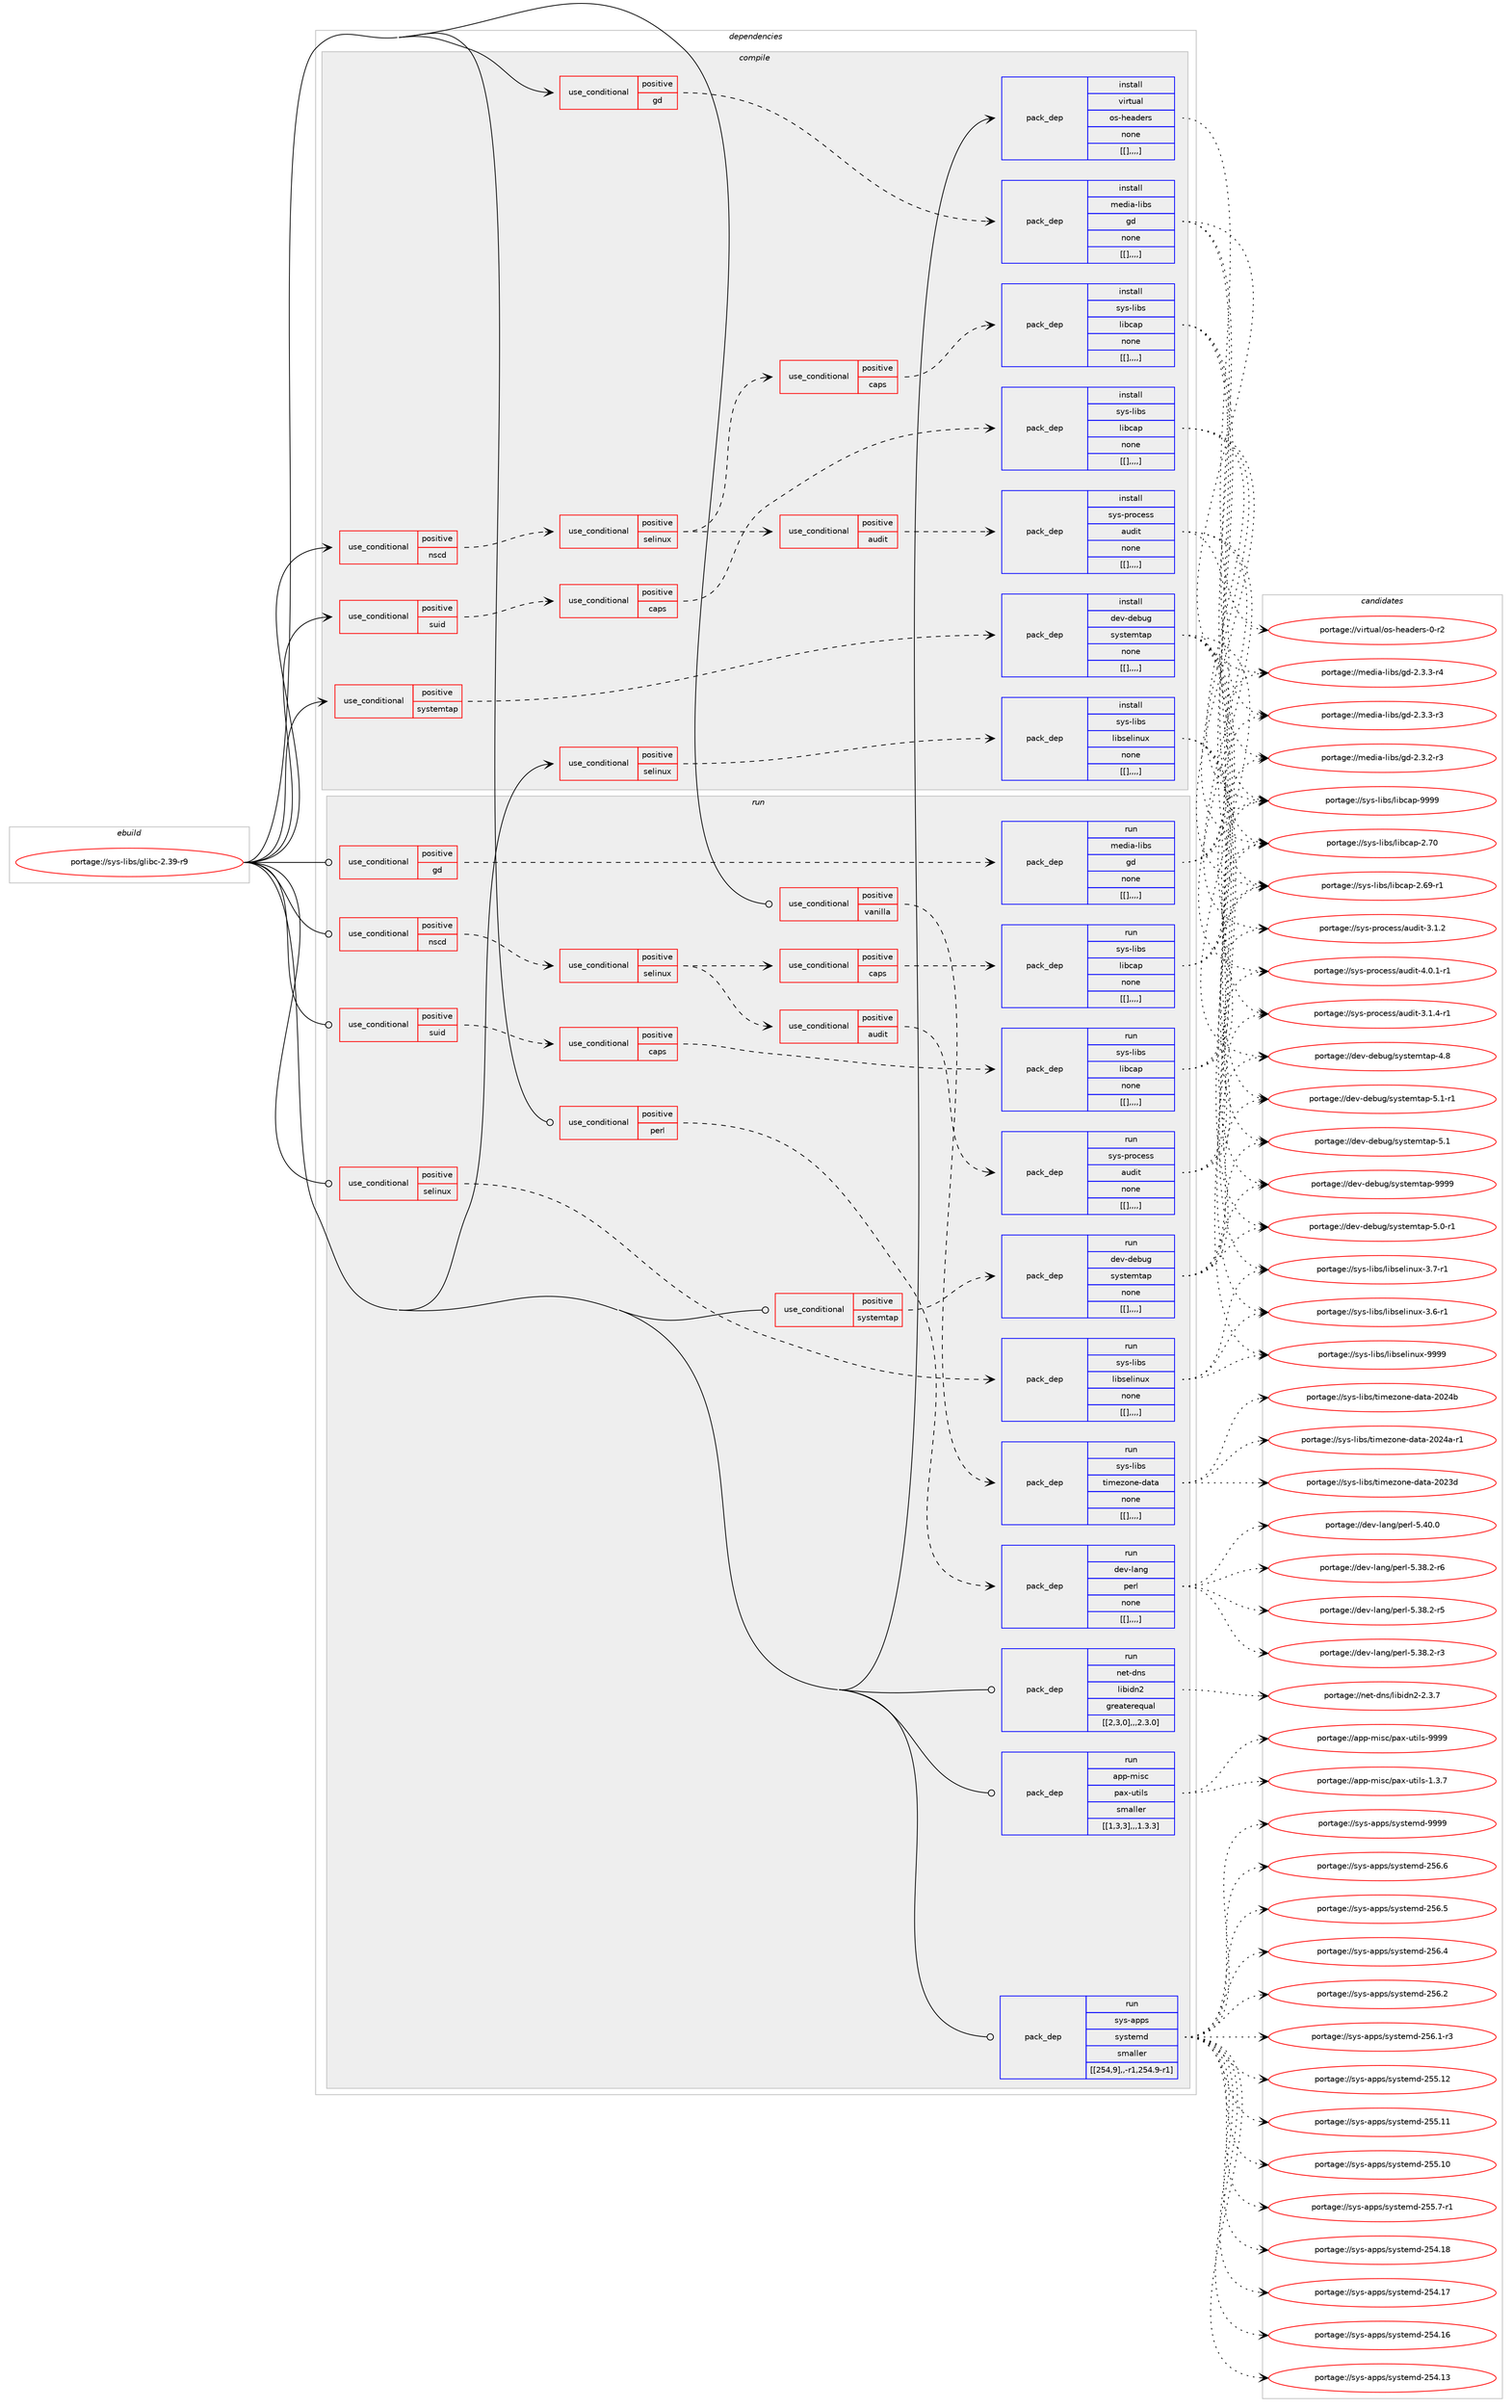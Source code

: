 digraph prolog {

# *************
# Graph options
# *************

newrank=true;
concentrate=true;
compound=true;
graph [rankdir=LR,fontname=Helvetica,fontsize=10,ranksep=1.5];#, ranksep=2.5, nodesep=0.2];
edge  [arrowhead=vee];
node  [fontname=Helvetica,fontsize=10];

# **********
# The ebuild
# **********

subgraph cluster_leftcol {
color=gray;
label=<<i>ebuild</i>>;
id [label="portage://sys-libs/glibc-2.39-r9", color=red, width=4, href="../sys-libs/glibc-2.39-r9.svg"];
}

# ****************
# The dependencies
# ****************

subgraph cluster_midcol {
color=gray;
label=<<i>dependencies</i>>;
subgraph cluster_compile {
fillcolor="#eeeeee";
style=filled;
label=<<i>compile</i>>;
subgraph cond9827 {
dependency26524 [label=<<TABLE BORDER="0" CELLBORDER="1" CELLSPACING="0" CELLPADDING="4"><TR><TD ROWSPAN="3" CELLPADDING="10">use_conditional</TD></TR><TR><TD>positive</TD></TR><TR><TD>gd</TD></TR></TABLE>>, shape=none, color=red];
subgraph pack16619 {
dependency26525 [label=<<TABLE BORDER="0" CELLBORDER="1" CELLSPACING="0" CELLPADDING="4" WIDTH="220"><TR><TD ROWSPAN="6" CELLPADDING="30">pack_dep</TD></TR><TR><TD WIDTH="110">install</TD></TR><TR><TD>media-libs</TD></TR><TR><TD>gd</TD></TR><TR><TD>none</TD></TR><TR><TD>[[],,,,]</TD></TR></TABLE>>, shape=none, color=blue];
}
dependency26524:e -> dependency26525:w [weight=20,style="dashed",arrowhead="vee"];
}
id:e -> dependency26524:w [weight=20,style="solid",arrowhead="vee"];
subgraph cond9828 {
dependency26526 [label=<<TABLE BORDER="0" CELLBORDER="1" CELLSPACING="0" CELLPADDING="4"><TR><TD ROWSPAN="3" CELLPADDING="10">use_conditional</TD></TR><TR><TD>positive</TD></TR><TR><TD>nscd</TD></TR></TABLE>>, shape=none, color=red];
subgraph cond9829 {
dependency26527 [label=<<TABLE BORDER="0" CELLBORDER="1" CELLSPACING="0" CELLPADDING="4"><TR><TD ROWSPAN="3" CELLPADDING="10">use_conditional</TD></TR><TR><TD>positive</TD></TR><TR><TD>selinux</TD></TR></TABLE>>, shape=none, color=red];
subgraph cond9830 {
dependency26528 [label=<<TABLE BORDER="0" CELLBORDER="1" CELLSPACING="0" CELLPADDING="4"><TR><TD ROWSPAN="3" CELLPADDING="10">use_conditional</TD></TR><TR><TD>positive</TD></TR><TR><TD>audit</TD></TR></TABLE>>, shape=none, color=red];
subgraph pack16620 {
dependency26529 [label=<<TABLE BORDER="0" CELLBORDER="1" CELLSPACING="0" CELLPADDING="4" WIDTH="220"><TR><TD ROWSPAN="6" CELLPADDING="30">pack_dep</TD></TR><TR><TD WIDTH="110">install</TD></TR><TR><TD>sys-process</TD></TR><TR><TD>audit</TD></TR><TR><TD>none</TD></TR><TR><TD>[[],,,,]</TD></TR></TABLE>>, shape=none, color=blue];
}
dependency26528:e -> dependency26529:w [weight=20,style="dashed",arrowhead="vee"];
}
dependency26527:e -> dependency26528:w [weight=20,style="dashed",arrowhead="vee"];
subgraph cond9831 {
dependency26530 [label=<<TABLE BORDER="0" CELLBORDER="1" CELLSPACING="0" CELLPADDING="4"><TR><TD ROWSPAN="3" CELLPADDING="10">use_conditional</TD></TR><TR><TD>positive</TD></TR><TR><TD>caps</TD></TR></TABLE>>, shape=none, color=red];
subgraph pack16621 {
dependency26531 [label=<<TABLE BORDER="0" CELLBORDER="1" CELLSPACING="0" CELLPADDING="4" WIDTH="220"><TR><TD ROWSPAN="6" CELLPADDING="30">pack_dep</TD></TR><TR><TD WIDTH="110">install</TD></TR><TR><TD>sys-libs</TD></TR><TR><TD>libcap</TD></TR><TR><TD>none</TD></TR><TR><TD>[[],,,,]</TD></TR></TABLE>>, shape=none, color=blue];
}
dependency26530:e -> dependency26531:w [weight=20,style="dashed",arrowhead="vee"];
}
dependency26527:e -> dependency26530:w [weight=20,style="dashed",arrowhead="vee"];
}
dependency26526:e -> dependency26527:w [weight=20,style="dashed",arrowhead="vee"];
}
id:e -> dependency26526:w [weight=20,style="solid",arrowhead="vee"];
subgraph cond9832 {
dependency26532 [label=<<TABLE BORDER="0" CELLBORDER="1" CELLSPACING="0" CELLPADDING="4"><TR><TD ROWSPAN="3" CELLPADDING="10">use_conditional</TD></TR><TR><TD>positive</TD></TR><TR><TD>selinux</TD></TR></TABLE>>, shape=none, color=red];
subgraph pack16622 {
dependency26533 [label=<<TABLE BORDER="0" CELLBORDER="1" CELLSPACING="0" CELLPADDING="4" WIDTH="220"><TR><TD ROWSPAN="6" CELLPADDING="30">pack_dep</TD></TR><TR><TD WIDTH="110">install</TD></TR><TR><TD>sys-libs</TD></TR><TR><TD>libselinux</TD></TR><TR><TD>none</TD></TR><TR><TD>[[],,,,]</TD></TR></TABLE>>, shape=none, color=blue];
}
dependency26532:e -> dependency26533:w [weight=20,style="dashed",arrowhead="vee"];
}
id:e -> dependency26532:w [weight=20,style="solid",arrowhead="vee"];
subgraph cond9833 {
dependency26534 [label=<<TABLE BORDER="0" CELLBORDER="1" CELLSPACING="0" CELLPADDING="4"><TR><TD ROWSPAN="3" CELLPADDING="10">use_conditional</TD></TR><TR><TD>positive</TD></TR><TR><TD>suid</TD></TR></TABLE>>, shape=none, color=red];
subgraph cond9834 {
dependency26535 [label=<<TABLE BORDER="0" CELLBORDER="1" CELLSPACING="0" CELLPADDING="4"><TR><TD ROWSPAN="3" CELLPADDING="10">use_conditional</TD></TR><TR><TD>positive</TD></TR><TR><TD>caps</TD></TR></TABLE>>, shape=none, color=red];
subgraph pack16623 {
dependency26536 [label=<<TABLE BORDER="0" CELLBORDER="1" CELLSPACING="0" CELLPADDING="4" WIDTH="220"><TR><TD ROWSPAN="6" CELLPADDING="30">pack_dep</TD></TR><TR><TD WIDTH="110">install</TD></TR><TR><TD>sys-libs</TD></TR><TR><TD>libcap</TD></TR><TR><TD>none</TD></TR><TR><TD>[[],,,,]</TD></TR></TABLE>>, shape=none, color=blue];
}
dependency26535:e -> dependency26536:w [weight=20,style="dashed",arrowhead="vee"];
}
dependency26534:e -> dependency26535:w [weight=20,style="dashed",arrowhead="vee"];
}
id:e -> dependency26534:w [weight=20,style="solid",arrowhead="vee"];
subgraph cond9835 {
dependency26537 [label=<<TABLE BORDER="0" CELLBORDER="1" CELLSPACING="0" CELLPADDING="4"><TR><TD ROWSPAN="3" CELLPADDING="10">use_conditional</TD></TR><TR><TD>positive</TD></TR><TR><TD>systemtap</TD></TR></TABLE>>, shape=none, color=red];
subgraph pack16624 {
dependency26538 [label=<<TABLE BORDER="0" CELLBORDER="1" CELLSPACING="0" CELLPADDING="4" WIDTH="220"><TR><TD ROWSPAN="6" CELLPADDING="30">pack_dep</TD></TR><TR><TD WIDTH="110">install</TD></TR><TR><TD>dev-debug</TD></TR><TR><TD>systemtap</TD></TR><TR><TD>none</TD></TR><TR><TD>[[],,,,]</TD></TR></TABLE>>, shape=none, color=blue];
}
dependency26537:e -> dependency26538:w [weight=20,style="dashed",arrowhead="vee"];
}
id:e -> dependency26537:w [weight=20,style="solid",arrowhead="vee"];
subgraph pack16625 {
dependency26539 [label=<<TABLE BORDER="0" CELLBORDER="1" CELLSPACING="0" CELLPADDING="4" WIDTH="220"><TR><TD ROWSPAN="6" CELLPADDING="30">pack_dep</TD></TR><TR><TD WIDTH="110">install</TD></TR><TR><TD>virtual</TD></TR><TR><TD>os-headers</TD></TR><TR><TD>none</TD></TR><TR><TD>[[],,,,]</TD></TR></TABLE>>, shape=none, color=blue];
}
id:e -> dependency26539:w [weight=20,style="solid",arrowhead="vee"];
}
subgraph cluster_compileandrun {
fillcolor="#eeeeee";
style=filled;
label=<<i>compile and run</i>>;
}
subgraph cluster_run {
fillcolor="#eeeeee";
style=filled;
label=<<i>run</i>>;
subgraph cond9836 {
dependency26540 [label=<<TABLE BORDER="0" CELLBORDER="1" CELLSPACING="0" CELLPADDING="4"><TR><TD ROWSPAN="3" CELLPADDING="10">use_conditional</TD></TR><TR><TD>positive</TD></TR><TR><TD>gd</TD></TR></TABLE>>, shape=none, color=red];
subgraph pack16626 {
dependency26541 [label=<<TABLE BORDER="0" CELLBORDER="1" CELLSPACING="0" CELLPADDING="4" WIDTH="220"><TR><TD ROWSPAN="6" CELLPADDING="30">pack_dep</TD></TR><TR><TD WIDTH="110">run</TD></TR><TR><TD>media-libs</TD></TR><TR><TD>gd</TD></TR><TR><TD>none</TD></TR><TR><TD>[[],,,,]</TD></TR></TABLE>>, shape=none, color=blue];
}
dependency26540:e -> dependency26541:w [weight=20,style="dashed",arrowhead="vee"];
}
id:e -> dependency26540:w [weight=20,style="solid",arrowhead="odot"];
subgraph cond9837 {
dependency26542 [label=<<TABLE BORDER="0" CELLBORDER="1" CELLSPACING="0" CELLPADDING="4"><TR><TD ROWSPAN="3" CELLPADDING="10">use_conditional</TD></TR><TR><TD>positive</TD></TR><TR><TD>nscd</TD></TR></TABLE>>, shape=none, color=red];
subgraph cond9838 {
dependency26543 [label=<<TABLE BORDER="0" CELLBORDER="1" CELLSPACING="0" CELLPADDING="4"><TR><TD ROWSPAN="3" CELLPADDING="10">use_conditional</TD></TR><TR><TD>positive</TD></TR><TR><TD>selinux</TD></TR></TABLE>>, shape=none, color=red];
subgraph cond9839 {
dependency26544 [label=<<TABLE BORDER="0" CELLBORDER="1" CELLSPACING="0" CELLPADDING="4"><TR><TD ROWSPAN="3" CELLPADDING="10">use_conditional</TD></TR><TR><TD>positive</TD></TR><TR><TD>audit</TD></TR></TABLE>>, shape=none, color=red];
subgraph pack16627 {
dependency26545 [label=<<TABLE BORDER="0" CELLBORDER="1" CELLSPACING="0" CELLPADDING="4" WIDTH="220"><TR><TD ROWSPAN="6" CELLPADDING="30">pack_dep</TD></TR><TR><TD WIDTH="110">run</TD></TR><TR><TD>sys-process</TD></TR><TR><TD>audit</TD></TR><TR><TD>none</TD></TR><TR><TD>[[],,,,]</TD></TR></TABLE>>, shape=none, color=blue];
}
dependency26544:e -> dependency26545:w [weight=20,style="dashed",arrowhead="vee"];
}
dependency26543:e -> dependency26544:w [weight=20,style="dashed",arrowhead="vee"];
subgraph cond9840 {
dependency26546 [label=<<TABLE BORDER="0" CELLBORDER="1" CELLSPACING="0" CELLPADDING="4"><TR><TD ROWSPAN="3" CELLPADDING="10">use_conditional</TD></TR><TR><TD>positive</TD></TR><TR><TD>caps</TD></TR></TABLE>>, shape=none, color=red];
subgraph pack16628 {
dependency26547 [label=<<TABLE BORDER="0" CELLBORDER="1" CELLSPACING="0" CELLPADDING="4" WIDTH="220"><TR><TD ROWSPAN="6" CELLPADDING="30">pack_dep</TD></TR><TR><TD WIDTH="110">run</TD></TR><TR><TD>sys-libs</TD></TR><TR><TD>libcap</TD></TR><TR><TD>none</TD></TR><TR><TD>[[],,,,]</TD></TR></TABLE>>, shape=none, color=blue];
}
dependency26546:e -> dependency26547:w [weight=20,style="dashed",arrowhead="vee"];
}
dependency26543:e -> dependency26546:w [weight=20,style="dashed",arrowhead="vee"];
}
dependency26542:e -> dependency26543:w [weight=20,style="dashed",arrowhead="vee"];
}
id:e -> dependency26542:w [weight=20,style="solid",arrowhead="odot"];
subgraph cond9841 {
dependency26548 [label=<<TABLE BORDER="0" CELLBORDER="1" CELLSPACING="0" CELLPADDING="4"><TR><TD ROWSPAN="3" CELLPADDING="10">use_conditional</TD></TR><TR><TD>positive</TD></TR><TR><TD>perl</TD></TR></TABLE>>, shape=none, color=red];
subgraph pack16629 {
dependency26549 [label=<<TABLE BORDER="0" CELLBORDER="1" CELLSPACING="0" CELLPADDING="4" WIDTH="220"><TR><TD ROWSPAN="6" CELLPADDING="30">pack_dep</TD></TR><TR><TD WIDTH="110">run</TD></TR><TR><TD>dev-lang</TD></TR><TR><TD>perl</TD></TR><TR><TD>none</TD></TR><TR><TD>[[],,,,]</TD></TR></TABLE>>, shape=none, color=blue];
}
dependency26548:e -> dependency26549:w [weight=20,style="dashed",arrowhead="vee"];
}
id:e -> dependency26548:w [weight=20,style="solid",arrowhead="odot"];
subgraph cond9842 {
dependency26550 [label=<<TABLE BORDER="0" CELLBORDER="1" CELLSPACING="0" CELLPADDING="4"><TR><TD ROWSPAN="3" CELLPADDING="10">use_conditional</TD></TR><TR><TD>positive</TD></TR><TR><TD>selinux</TD></TR></TABLE>>, shape=none, color=red];
subgraph pack16630 {
dependency26551 [label=<<TABLE BORDER="0" CELLBORDER="1" CELLSPACING="0" CELLPADDING="4" WIDTH="220"><TR><TD ROWSPAN="6" CELLPADDING="30">pack_dep</TD></TR><TR><TD WIDTH="110">run</TD></TR><TR><TD>sys-libs</TD></TR><TR><TD>libselinux</TD></TR><TR><TD>none</TD></TR><TR><TD>[[],,,,]</TD></TR></TABLE>>, shape=none, color=blue];
}
dependency26550:e -> dependency26551:w [weight=20,style="dashed",arrowhead="vee"];
}
id:e -> dependency26550:w [weight=20,style="solid",arrowhead="odot"];
subgraph cond9843 {
dependency26552 [label=<<TABLE BORDER="0" CELLBORDER="1" CELLSPACING="0" CELLPADDING="4"><TR><TD ROWSPAN="3" CELLPADDING="10">use_conditional</TD></TR><TR><TD>positive</TD></TR><TR><TD>suid</TD></TR></TABLE>>, shape=none, color=red];
subgraph cond9844 {
dependency26553 [label=<<TABLE BORDER="0" CELLBORDER="1" CELLSPACING="0" CELLPADDING="4"><TR><TD ROWSPAN="3" CELLPADDING="10">use_conditional</TD></TR><TR><TD>positive</TD></TR><TR><TD>caps</TD></TR></TABLE>>, shape=none, color=red];
subgraph pack16631 {
dependency26554 [label=<<TABLE BORDER="0" CELLBORDER="1" CELLSPACING="0" CELLPADDING="4" WIDTH="220"><TR><TD ROWSPAN="6" CELLPADDING="30">pack_dep</TD></TR><TR><TD WIDTH="110">run</TD></TR><TR><TD>sys-libs</TD></TR><TR><TD>libcap</TD></TR><TR><TD>none</TD></TR><TR><TD>[[],,,,]</TD></TR></TABLE>>, shape=none, color=blue];
}
dependency26553:e -> dependency26554:w [weight=20,style="dashed",arrowhead="vee"];
}
dependency26552:e -> dependency26553:w [weight=20,style="dashed",arrowhead="vee"];
}
id:e -> dependency26552:w [weight=20,style="solid",arrowhead="odot"];
subgraph cond9845 {
dependency26555 [label=<<TABLE BORDER="0" CELLBORDER="1" CELLSPACING="0" CELLPADDING="4"><TR><TD ROWSPAN="3" CELLPADDING="10">use_conditional</TD></TR><TR><TD>positive</TD></TR><TR><TD>systemtap</TD></TR></TABLE>>, shape=none, color=red];
subgraph pack16632 {
dependency26556 [label=<<TABLE BORDER="0" CELLBORDER="1" CELLSPACING="0" CELLPADDING="4" WIDTH="220"><TR><TD ROWSPAN="6" CELLPADDING="30">pack_dep</TD></TR><TR><TD WIDTH="110">run</TD></TR><TR><TD>dev-debug</TD></TR><TR><TD>systemtap</TD></TR><TR><TD>none</TD></TR><TR><TD>[[],,,,]</TD></TR></TABLE>>, shape=none, color=blue];
}
dependency26555:e -> dependency26556:w [weight=20,style="dashed",arrowhead="vee"];
}
id:e -> dependency26555:w [weight=20,style="solid",arrowhead="odot"];
subgraph cond9846 {
dependency26557 [label=<<TABLE BORDER="0" CELLBORDER="1" CELLSPACING="0" CELLPADDING="4"><TR><TD ROWSPAN="3" CELLPADDING="10">use_conditional</TD></TR><TR><TD>positive</TD></TR><TR><TD>vanilla</TD></TR></TABLE>>, shape=none, color=red];
subgraph pack16633 {
dependency26558 [label=<<TABLE BORDER="0" CELLBORDER="1" CELLSPACING="0" CELLPADDING="4" WIDTH="220"><TR><TD ROWSPAN="6" CELLPADDING="30">pack_dep</TD></TR><TR><TD WIDTH="110">run</TD></TR><TR><TD>sys-libs</TD></TR><TR><TD>timezone-data</TD></TR><TR><TD>none</TD></TR><TR><TD>[[],,,,]</TD></TR></TABLE>>, shape=none, color=blue];
}
dependency26557:e -> dependency26558:w [weight=20,style="dashed",arrowhead="vee"];
}
id:e -> dependency26557:w [weight=20,style="solid",arrowhead="odot"];
subgraph pack16634 {
dependency26559 [label=<<TABLE BORDER="0" CELLBORDER="1" CELLSPACING="0" CELLPADDING="4" WIDTH="220"><TR><TD ROWSPAN="6" CELLPADDING="30">pack_dep</TD></TR><TR><TD WIDTH="110">run</TD></TR><TR><TD>net-dns</TD></TR><TR><TD>libidn2</TD></TR><TR><TD>greaterequal</TD></TR><TR><TD>[[2,3,0],,,2.3.0]</TD></TR></TABLE>>, shape=none, color=blue];
}
id:e -> dependency26559:w [weight=20,style="solid",arrowhead="odot"];
subgraph pack16635 {
dependency26560 [label=<<TABLE BORDER="0" CELLBORDER="1" CELLSPACING="0" CELLPADDING="4" WIDTH="220"><TR><TD ROWSPAN="6" CELLPADDING="30">pack_dep</TD></TR><TR><TD WIDTH="110">run</TD></TR><TR><TD>app-misc</TD></TR><TR><TD>pax-utils</TD></TR><TR><TD>smaller</TD></TR><TR><TD>[[1,3,3],,,1.3.3]</TD></TR></TABLE>>, shape=none, color=blue];
}
id:e -> dependency26560:w [weight=20,style="solid",arrowhead="odot"];
subgraph pack16636 {
dependency26561 [label=<<TABLE BORDER="0" CELLBORDER="1" CELLSPACING="0" CELLPADDING="4" WIDTH="220"><TR><TD ROWSPAN="6" CELLPADDING="30">pack_dep</TD></TR><TR><TD WIDTH="110">run</TD></TR><TR><TD>sys-apps</TD></TR><TR><TD>systemd</TD></TR><TR><TD>smaller</TD></TR><TR><TD>[[254,9],,-r1,254.9-r1]</TD></TR></TABLE>>, shape=none, color=blue];
}
id:e -> dependency26561:w [weight=20,style="solid",arrowhead="odot"];
}
}

# **************
# The candidates
# **************

subgraph cluster_choices {
rank=same;
color=gray;
label=<<i>candidates</i>>;

subgraph choice16619 {
color=black;
nodesep=1;
choice109101100105974510810598115471031004550465146514511452 [label="portage://media-libs/gd-2.3.3-r4", color=red, width=4,href="../media-libs/gd-2.3.3-r4.svg"];
choice109101100105974510810598115471031004550465146514511451 [label="portage://media-libs/gd-2.3.3-r3", color=red, width=4,href="../media-libs/gd-2.3.3-r3.svg"];
choice109101100105974510810598115471031004550465146504511451 [label="portage://media-libs/gd-2.3.2-r3", color=red, width=4,href="../media-libs/gd-2.3.2-r3.svg"];
dependency26525:e -> choice109101100105974510810598115471031004550465146514511452:w [style=dotted,weight="100"];
dependency26525:e -> choice109101100105974510810598115471031004550465146514511451:w [style=dotted,weight="100"];
dependency26525:e -> choice109101100105974510810598115471031004550465146504511451:w [style=dotted,weight="100"];
}
subgraph choice16620 {
color=black;
nodesep=1;
choice115121115451121141119910111511547971171001051164552464846494511449 [label="portage://sys-process/audit-4.0.1-r1", color=red, width=4,href="../sys-process/audit-4.0.1-r1.svg"];
choice115121115451121141119910111511547971171001051164551464946524511449 [label="portage://sys-process/audit-3.1.4-r1", color=red, width=4,href="../sys-process/audit-3.1.4-r1.svg"];
choice11512111545112114111991011151154797117100105116455146494650 [label="portage://sys-process/audit-3.1.2", color=red, width=4,href="../sys-process/audit-3.1.2.svg"];
dependency26529:e -> choice115121115451121141119910111511547971171001051164552464846494511449:w [style=dotted,weight="100"];
dependency26529:e -> choice115121115451121141119910111511547971171001051164551464946524511449:w [style=dotted,weight="100"];
dependency26529:e -> choice11512111545112114111991011151154797117100105116455146494650:w [style=dotted,weight="100"];
}
subgraph choice16621 {
color=black;
nodesep=1;
choice1151211154510810598115471081059899971124557575757 [label="portage://sys-libs/libcap-9999", color=red, width=4,href="../sys-libs/libcap-9999.svg"];
choice1151211154510810598115471081059899971124550465548 [label="portage://sys-libs/libcap-2.70", color=red, width=4,href="../sys-libs/libcap-2.70.svg"];
choice11512111545108105981154710810598999711245504654574511449 [label="portage://sys-libs/libcap-2.69-r1", color=red, width=4,href="../sys-libs/libcap-2.69-r1.svg"];
dependency26531:e -> choice1151211154510810598115471081059899971124557575757:w [style=dotted,weight="100"];
dependency26531:e -> choice1151211154510810598115471081059899971124550465548:w [style=dotted,weight="100"];
dependency26531:e -> choice11512111545108105981154710810598999711245504654574511449:w [style=dotted,weight="100"];
}
subgraph choice16622 {
color=black;
nodesep=1;
choice115121115451081059811547108105981151011081051101171204557575757 [label="portage://sys-libs/libselinux-9999", color=red, width=4,href="../sys-libs/libselinux-9999.svg"];
choice11512111545108105981154710810598115101108105110117120455146554511449 [label="portage://sys-libs/libselinux-3.7-r1", color=red, width=4,href="../sys-libs/libselinux-3.7-r1.svg"];
choice11512111545108105981154710810598115101108105110117120455146544511449 [label="portage://sys-libs/libselinux-3.6-r1", color=red, width=4,href="../sys-libs/libselinux-3.6-r1.svg"];
dependency26533:e -> choice115121115451081059811547108105981151011081051101171204557575757:w [style=dotted,weight="100"];
dependency26533:e -> choice11512111545108105981154710810598115101108105110117120455146554511449:w [style=dotted,weight="100"];
dependency26533:e -> choice11512111545108105981154710810598115101108105110117120455146544511449:w [style=dotted,weight="100"];
}
subgraph choice16623 {
color=black;
nodesep=1;
choice1151211154510810598115471081059899971124557575757 [label="portage://sys-libs/libcap-9999", color=red, width=4,href="../sys-libs/libcap-9999.svg"];
choice1151211154510810598115471081059899971124550465548 [label="portage://sys-libs/libcap-2.70", color=red, width=4,href="../sys-libs/libcap-2.70.svg"];
choice11512111545108105981154710810598999711245504654574511449 [label="portage://sys-libs/libcap-2.69-r1", color=red, width=4,href="../sys-libs/libcap-2.69-r1.svg"];
dependency26536:e -> choice1151211154510810598115471081059899971124557575757:w [style=dotted,weight="100"];
dependency26536:e -> choice1151211154510810598115471081059899971124550465548:w [style=dotted,weight="100"];
dependency26536:e -> choice11512111545108105981154710810598999711245504654574511449:w [style=dotted,weight="100"];
}
subgraph choice16624 {
color=black;
nodesep=1;
choice100101118451001019811710347115121115116101109116971124557575757 [label="portage://dev-debug/systemtap-9999", color=red, width=4,href="../dev-debug/systemtap-9999.svg"];
choice10010111845100101981171034711512111511610110911697112455346494511449 [label="portage://dev-debug/systemtap-5.1-r1", color=red, width=4,href="../dev-debug/systemtap-5.1-r1.svg"];
choice1001011184510010198117103471151211151161011091169711245534649 [label="portage://dev-debug/systemtap-5.1", color=red, width=4,href="../dev-debug/systemtap-5.1.svg"];
choice10010111845100101981171034711512111511610110911697112455346484511449 [label="portage://dev-debug/systemtap-5.0-r1", color=red, width=4,href="../dev-debug/systemtap-5.0-r1.svg"];
choice1001011184510010198117103471151211151161011091169711245524656 [label="portage://dev-debug/systemtap-4.8", color=red, width=4,href="../dev-debug/systemtap-4.8.svg"];
dependency26538:e -> choice100101118451001019811710347115121115116101109116971124557575757:w [style=dotted,weight="100"];
dependency26538:e -> choice10010111845100101981171034711512111511610110911697112455346494511449:w [style=dotted,weight="100"];
dependency26538:e -> choice1001011184510010198117103471151211151161011091169711245534649:w [style=dotted,weight="100"];
dependency26538:e -> choice10010111845100101981171034711512111511610110911697112455346484511449:w [style=dotted,weight="100"];
dependency26538:e -> choice1001011184510010198117103471151211151161011091169711245524656:w [style=dotted,weight="100"];
}
subgraph choice16625 {
color=black;
nodesep=1;
choice1181051141161179710847111115451041019710010111411545484511450 [label="portage://virtual/os-headers-0-r2", color=red, width=4,href="../virtual/os-headers-0-r2.svg"];
dependency26539:e -> choice1181051141161179710847111115451041019710010111411545484511450:w [style=dotted,weight="100"];
}
subgraph choice16626 {
color=black;
nodesep=1;
choice109101100105974510810598115471031004550465146514511452 [label="portage://media-libs/gd-2.3.3-r4", color=red, width=4,href="../media-libs/gd-2.3.3-r4.svg"];
choice109101100105974510810598115471031004550465146514511451 [label="portage://media-libs/gd-2.3.3-r3", color=red, width=4,href="../media-libs/gd-2.3.3-r3.svg"];
choice109101100105974510810598115471031004550465146504511451 [label="portage://media-libs/gd-2.3.2-r3", color=red, width=4,href="../media-libs/gd-2.3.2-r3.svg"];
dependency26541:e -> choice109101100105974510810598115471031004550465146514511452:w [style=dotted,weight="100"];
dependency26541:e -> choice109101100105974510810598115471031004550465146514511451:w [style=dotted,weight="100"];
dependency26541:e -> choice109101100105974510810598115471031004550465146504511451:w [style=dotted,weight="100"];
}
subgraph choice16627 {
color=black;
nodesep=1;
choice115121115451121141119910111511547971171001051164552464846494511449 [label="portage://sys-process/audit-4.0.1-r1", color=red, width=4,href="../sys-process/audit-4.0.1-r1.svg"];
choice115121115451121141119910111511547971171001051164551464946524511449 [label="portage://sys-process/audit-3.1.4-r1", color=red, width=4,href="../sys-process/audit-3.1.4-r1.svg"];
choice11512111545112114111991011151154797117100105116455146494650 [label="portage://sys-process/audit-3.1.2", color=red, width=4,href="../sys-process/audit-3.1.2.svg"];
dependency26545:e -> choice115121115451121141119910111511547971171001051164552464846494511449:w [style=dotted,weight="100"];
dependency26545:e -> choice115121115451121141119910111511547971171001051164551464946524511449:w [style=dotted,weight="100"];
dependency26545:e -> choice11512111545112114111991011151154797117100105116455146494650:w [style=dotted,weight="100"];
}
subgraph choice16628 {
color=black;
nodesep=1;
choice1151211154510810598115471081059899971124557575757 [label="portage://sys-libs/libcap-9999", color=red, width=4,href="../sys-libs/libcap-9999.svg"];
choice1151211154510810598115471081059899971124550465548 [label="portage://sys-libs/libcap-2.70", color=red, width=4,href="../sys-libs/libcap-2.70.svg"];
choice11512111545108105981154710810598999711245504654574511449 [label="portage://sys-libs/libcap-2.69-r1", color=red, width=4,href="../sys-libs/libcap-2.69-r1.svg"];
dependency26547:e -> choice1151211154510810598115471081059899971124557575757:w [style=dotted,weight="100"];
dependency26547:e -> choice1151211154510810598115471081059899971124550465548:w [style=dotted,weight="100"];
dependency26547:e -> choice11512111545108105981154710810598999711245504654574511449:w [style=dotted,weight="100"];
}
subgraph choice16629 {
color=black;
nodesep=1;
choice10010111845108971101034711210111410845534652484648 [label="portage://dev-lang/perl-5.40.0", color=red, width=4,href="../dev-lang/perl-5.40.0.svg"];
choice100101118451089711010347112101114108455346515646504511454 [label="portage://dev-lang/perl-5.38.2-r6", color=red, width=4,href="../dev-lang/perl-5.38.2-r6.svg"];
choice100101118451089711010347112101114108455346515646504511453 [label="portage://dev-lang/perl-5.38.2-r5", color=red, width=4,href="../dev-lang/perl-5.38.2-r5.svg"];
choice100101118451089711010347112101114108455346515646504511451 [label="portage://dev-lang/perl-5.38.2-r3", color=red, width=4,href="../dev-lang/perl-5.38.2-r3.svg"];
dependency26549:e -> choice10010111845108971101034711210111410845534652484648:w [style=dotted,weight="100"];
dependency26549:e -> choice100101118451089711010347112101114108455346515646504511454:w [style=dotted,weight="100"];
dependency26549:e -> choice100101118451089711010347112101114108455346515646504511453:w [style=dotted,weight="100"];
dependency26549:e -> choice100101118451089711010347112101114108455346515646504511451:w [style=dotted,weight="100"];
}
subgraph choice16630 {
color=black;
nodesep=1;
choice115121115451081059811547108105981151011081051101171204557575757 [label="portage://sys-libs/libselinux-9999", color=red, width=4,href="../sys-libs/libselinux-9999.svg"];
choice11512111545108105981154710810598115101108105110117120455146554511449 [label="portage://sys-libs/libselinux-3.7-r1", color=red, width=4,href="../sys-libs/libselinux-3.7-r1.svg"];
choice11512111545108105981154710810598115101108105110117120455146544511449 [label="portage://sys-libs/libselinux-3.6-r1", color=red, width=4,href="../sys-libs/libselinux-3.6-r1.svg"];
dependency26551:e -> choice115121115451081059811547108105981151011081051101171204557575757:w [style=dotted,weight="100"];
dependency26551:e -> choice11512111545108105981154710810598115101108105110117120455146554511449:w [style=dotted,weight="100"];
dependency26551:e -> choice11512111545108105981154710810598115101108105110117120455146544511449:w [style=dotted,weight="100"];
}
subgraph choice16631 {
color=black;
nodesep=1;
choice1151211154510810598115471081059899971124557575757 [label="portage://sys-libs/libcap-9999", color=red, width=4,href="../sys-libs/libcap-9999.svg"];
choice1151211154510810598115471081059899971124550465548 [label="portage://sys-libs/libcap-2.70", color=red, width=4,href="../sys-libs/libcap-2.70.svg"];
choice11512111545108105981154710810598999711245504654574511449 [label="portage://sys-libs/libcap-2.69-r1", color=red, width=4,href="../sys-libs/libcap-2.69-r1.svg"];
dependency26554:e -> choice1151211154510810598115471081059899971124557575757:w [style=dotted,weight="100"];
dependency26554:e -> choice1151211154510810598115471081059899971124550465548:w [style=dotted,weight="100"];
dependency26554:e -> choice11512111545108105981154710810598999711245504654574511449:w [style=dotted,weight="100"];
}
subgraph choice16632 {
color=black;
nodesep=1;
choice100101118451001019811710347115121115116101109116971124557575757 [label="portage://dev-debug/systemtap-9999", color=red, width=4,href="../dev-debug/systemtap-9999.svg"];
choice10010111845100101981171034711512111511610110911697112455346494511449 [label="portage://dev-debug/systemtap-5.1-r1", color=red, width=4,href="../dev-debug/systemtap-5.1-r1.svg"];
choice1001011184510010198117103471151211151161011091169711245534649 [label="portage://dev-debug/systemtap-5.1", color=red, width=4,href="../dev-debug/systemtap-5.1.svg"];
choice10010111845100101981171034711512111511610110911697112455346484511449 [label="portage://dev-debug/systemtap-5.0-r1", color=red, width=4,href="../dev-debug/systemtap-5.0-r1.svg"];
choice1001011184510010198117103471151211151161011091169711245524656 [label="portage://dev-debug/systemtap-4.8", color=red, width=4,href="../dev-debug/systemtap-4.8.svg"];
dependency26556:e -> choice100101118451001019811710347115121115116101109116971124557575757:w [style=dotted,weight="100"];
dependency26556:e -> choice10010111845100101981171034711512111511610110911697112455346494511449:w [style=dotted,weight="100"];
dependency26556:e -> choice1001011184510010198117103471151211151161011091169711245534649:w [style=dotted,weight="100"];
dependency26556:e -> choice10010111845100101981171034711512111511610110911697112455346484511449:w [style=dotted,weight="100"];
dependency26556:e -> choice1001011184510010198117103471151211151161011091169711245524656:w [style=dotted,weight="100"];
}
subgraph choice16633 {
color=black;
nodesep=1;
choice115121115451081059811547116105109101122111110101451009711697455048505298 [label="portage://sys-libs/timezone-data-2024b", color=red, width=4,href="../sys-libs/timezone-data-2024b.svg"];
choice1151211154510810598115471161051091011221111101014510097116974550485052974511449 [label="portage://sys-libs/timezone-data-2024a-r1", color=red, width=4,href="../sys-libs/timezone-data-2024a-r1.svg"];
choice1151211154510810598115471161051091011221111101014510097116974550485051100 [label="portage://sys-libs/timezone-data-2023d", color=red, width=4,href="../sys-libs/timezone-data-2023d.svg"];
dependency26558:e -> choice115121115451081059811547116105109101122111110101451009711697455048505298:w [style=dotted,weight="100"];
dependency26558:e -> choice1151211154510810598115471161051091011221111101014510097116974550485052974511449:w [style=dotted,weight="100"];
dependency26558:e -> choice1151211154510810598115471161051091011221111101014510097116974550485051100:w [style=dotted,weight="100"];
}
subgraph choice16634 {
color=black;
nodesep=1;
choice11010111645100110115471081059810510011050455046514655 [label="portage://net-dns/libidn2-2.3.7", color=red, width=4,href="../net-dns/libidn2-2.3.7.svg"];
dependency26559:e -> choice11010111645100110115471081059810510011050455046514655:w [style=dotted,weight="100"];
}
subgraph choice16635 {
color=black;
nodesep=1;
choice9711211245109105115994711297120451171161051081154557575757 [label="portage://app-misc/pax-utils-9999", color=red, width=4,href="../app-misc/pax-utils-9999.svg"];
choice971121124510910511599471129712045117116105108115454946514655 [label="portage://app-misc/pax-utils-1.3.7", color=red, width=4,href="../app-misc/pax-utils-1.3.7.svg"];
dependency26560:e -> choice9711211245109105115994711297120451171161051081154557575757:w [style=dotted,weight="100"];
dependency26560:e -> choice971121124510910511599471129712045117116105108115454946514655:w [style=dotted,weight="100"];
}
subgraph choice16636 {
color=black;
nodesep=1;
choice1151211154597112112115471151211151161011091004557575757 [label="portage://sys-apps/systemd-9999", color=red, width=4,href="../sys-apps/systemd-9999.svg"];
choice115121115459711211211547115121115116101109100455053544654 [label="portage://sys-apps/systemd-256.6", color=red, width=4,href="../sys-apps/systemd-256.6.svg"];
choice115121115459711211211547115121115116101109100455053544653 [label="portage://sys-apps/systemd-256.5", color=red, width=4,href="../sys-apps/systemd-256.5.svg"];
choice115121115459711211211547115121115116101109100455053544652 [label="portage://sys-apps/systemd-256.4", color=red, width=4,href="../sys-apps/systemd-256.4.svg"];
choice115121115459711211211547115121115116101109100455053544650 [label="portage://sys-apps/systemd-256.2", color=red, width=4,href="../sys-apps/systemd-256.2.svg"];
choice1151211154597112112115471151211151161011091004550535446494511451 [label="portage://sys-apps/systemd-256.1-r3", color=red, width=4,href="../sys-apps/systemd-256.1-r3.svg"];
choice11512111545971121121154711512111511610110910045505353464950 [label="portage://sys-apps/systemd-255.12", color=red, width=4,href="../sys-apps/systemd-255.12.svg"];
choice11512111545971121121154711512111511610110910045505353464949 [label="portage://sys-apps/systemd-255.11", color=red, width=4,href="../sys-apps/systemd-255.11.svg"];
choice11512111545971121121154711512111511610110910045505353464948 [label="portage://sys-apps/systemd-255.10", color=red, width=4,href="../sys-apps/systemd-255.10.svg"];
choice1151211154597112112115471151211151161011091004550535346554511449 [label="portage://sys-apps/systemd-255.7-r1", color=red, width=4,href="../sys-apps/systemd-255.7-r1.svg"];
choice11512111545971121121154711512111511610110910045505352464956 [label="portage://sys-apps/systemd-254.18", color=red, width=4,href="../sys-apps/systemd-254.18.svg"];
choice11512111545971121121154711512111511610110910045505352464955 [label="portage://sys-apps/systemd-254.17", color=red, width=4,href="../sys-apps/systemd-254.17.svg"];
choice11512111545971121121154711512111511610110910045505352464954 [label="portage://sys-apps/systemd-254.16", color=red, width=4,href="../sys-apps/systemd-254.16.svg"];
choice11512111545971121121154711512111511610110910045505352464951 [label="portage://sys-apps/systemd-254.13", color=red, width=4,href="../sys-apps/systemd-254.13.svg"];
dependency26561:e -> choice1151211154597112112115471151211151161011091004557575757:w [style=dotted,weight="100"];
dependency26561:e -> choice115121115459711211211547115121115116101109100455053544654:w [style=dotted,weight="100"];
dependency26561:e -> choice115121115459711211211547115121115116101109100455053544653:w [style=dotted,weight="100"];
dependency26561:e -> choice115121115459711211211547115121115116101109100455053544652:w [style=dotted,weight="100"];
dependency26561:e -> choice115121115459711211211547115121115116101109100455053544650:w [style=dotted,weight="100"];
dependency26561:e -> choice1151211154597112112115471151211151161011091004550535446494511451:w [style=dotted,weight="100"];
dependency26561:e -> choice11512111545971121121154711512111511610110910045505353464950:w [style=dotted,weight="100"];
dependency26561:e -> choice11512111545971121121154711512111511610110910045505353464949:w [style=dotted,weight="100"];
dependency26561:e -> choice11512111545971121121154711512111511610110910045505353464948:w [style=dotted,weight="100"];
dependency26561:e -> choice1151211154597112112115471151211151161011091004550535346554511449:w [style=dotted,weight="100"];
dependency26561:e -> choice11512111545971121121154711512111511610110910045505352464956:w [style=dotted,weight="100"];
dependency26561:e -> choice11512111545971121121154711512111511610110910045505352464955:w [style=dotted,weight="100"];
dependency26561:e -> choice11512111545971121121154711512111511610110910045505352464954:w [style=dotted,weight="100"];
dependency26561:e -> choice11512111545971121121154711512111511610110910045505352464951:w [style=dotted,weight="100"];
}
}

}
